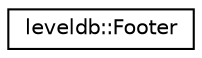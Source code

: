digraph "Graphical Class Hierarchy"
{
  edge [fontname="Helvetica",fontsize="10",labelfontname="Helvetica",labelfontsize="10"];
  node [fontname="Helvetica",fontsize="10",shape=record];
  rankdir="LR";
  Node1 [label="leveldb::Footer",height=0.2,width=0.4,color="black", fillcolor="white", style="filled",URL="$classleveldb_1_1_footer.html"];
}
